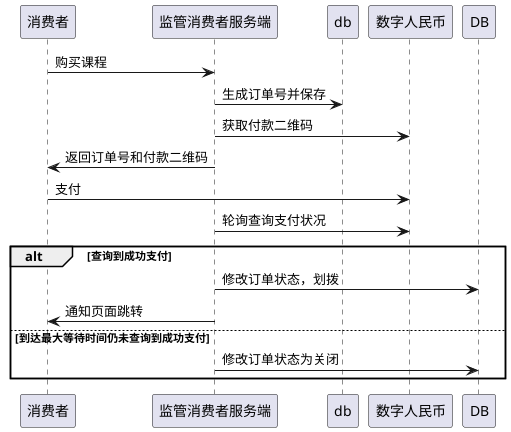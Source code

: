 @startuml pc端消费
消费者 -> 监管消费者服务端 : 购买课程
监管消费者服务端 -> db : 生成订单号并保存
监管消费者服务端 -> 数字人民币: 获取付款二维码
监管消费者服务端 ->  消费者 : 返回订单号和付款二维码
消费者 -> 数字人民币 : 支付
监管消费者服务端 -> 数字人民币 : 轮询查询支付状况
alt 查询到成功支付
监管消费者服务端 -> DB : 修改订单状态，划拨
监管消费者服务端 -> 消费者 : 通知页面跳转
else 到达最大等待时间仍未查询到成功支付
监管消费者服务端 -> DB : 修改订单状态为关闭
end
@enduml
